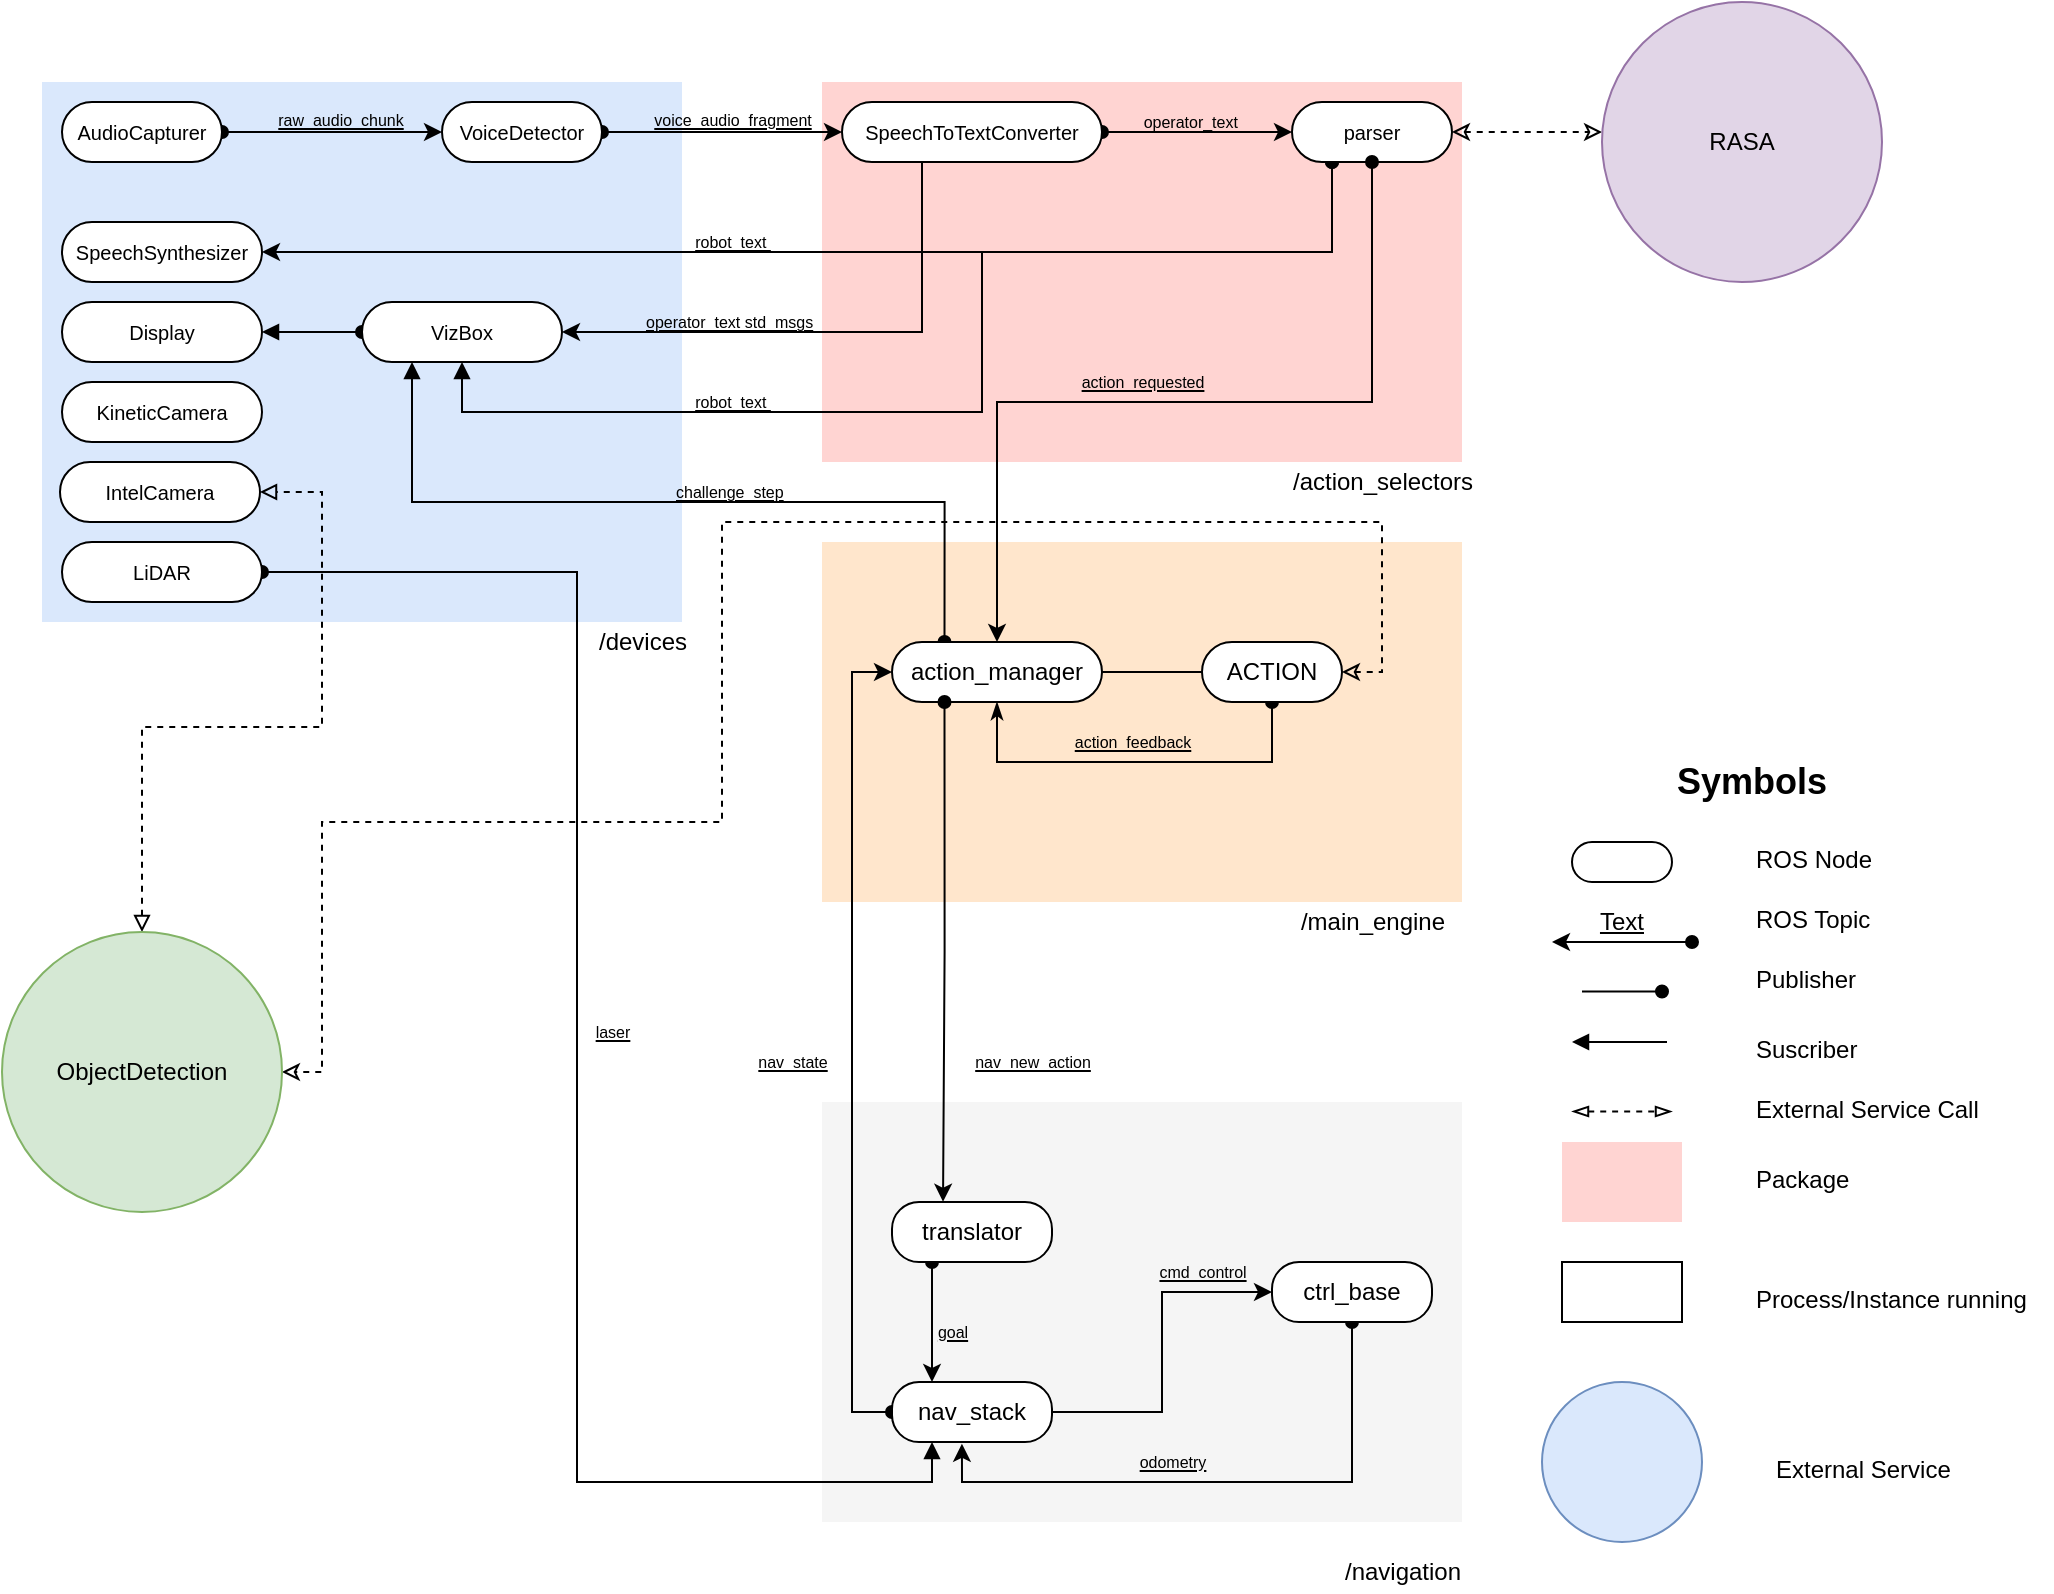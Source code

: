 <mxfile version="12.7.4" type="github">
  <diagram id="94LBQQwzL-lMHzVEOpgl" name="Page-1">
    <mxGraphModel dx="1468" dy="775" grid="1" gridSize="10" guides="1" tooltips="1" connect="1" arrows="1" fold="1" page="1" pageScale="1" pageWidth="1600" pageHeight="900" math="0" shadow="0">
      <root>
        <mxCell id="0" />
        <mxCell id="1" parent="0" />
        <mxCell id="XR8POZJkZjw1KcHef3Ur-4" value="&lt;h2&gt;Symbols&lt;/h2&gt;" style="text;html=1;strokeColor=none;fillColor=none;align=center;verticalAlign=middle;whiteSpace=wrap;rounded=0;" parent="1" vertex="1">
          <mxGeometry x="895" y="400" width="40" height="20" as="geometry" />
        </mxCell>
        <mxCell id="XR8POZJkZjw1KcHef3Ur-6" value="" style="rounded=1;whiteSpace=wrap;html=1;arcSize=50;" parent="1" vertex="1">
          <mxGeometry x="825" y="440" width="50" height="20" as="geometry" />
        </mxCell>
        <mxCell id="XR8POZJkZjw1KcHef3Ur-7" value="ROS Node" style="text;html=1;" parent="1" vertex="1">
          <mxGeometry x="915" y="435" width="80" height="30" as="geometry" />
        </mxCell>
        <mxCell id="XR8POZJkZjw1KcHef3Ur-9" value="&lt;u&gt;Text&lt;/u&gt;" style="text;html=1;strokeColor=none;fillColor=none;align=center;verticalAlign=middle;whiteSpace=wrap;rounded=0;" parent="1" vertex="1">
          <mxGeometry x="830" y="470" width="40" height="20" as="geometry" />
        </mxCell>
        <mxCell id="XR8POZJkZjw1KcHef3Ur-11" value="ROS Topic" style="text;html=1;" parent="1" vertex="1">
          <mxGeometry x="915" y="465" width="80" height="30" as="geometry" />
        </mxCell>
        <mxCell id="XR8POZJkZjw1KcHef3Ur-12" value="" style="endArrow=oval;startArrow=classic;html=1;endFill=1;" parent="1" edge="1">
          <mxGeometry width="50" height="50" relative="1" as="geometry">
            <mxPoint x="815" y="490" as="sourcePoint" />
            <mxPoint x="885" y="490" as="targetPoint" />
          </mxGeometry>
        </mxCell>
        <mxCell id="XR8POZJkZjw1KcHef3Ur-13" value="" style="endArrow=oval;html=1;strokeColor=#000000;endFill=1;" parent="1" edge="1">
          <mxGeometry width="50" height="50" relative="1" as="geometry">
            <mxPoint x="830" y="514.76" as="sourcePoint" />
            <mxPoint x="870" y="514.76" as="targetPoint" />
          </mxGeometry>
        </mxCell>
        <mxCell id="XR8POZJkZjw1KcHef3Ur-14" value="Publisher" style="text;html=1;" parent="1" vertex="1">
          <mxGeometry x="915" y="495" width="80" height="30" as="geometry" />
        </mxCell>
        <mxCell id="XR8POZJkZjw1KcHef3Ur-15" value="" style="endArrow=block;html=1;strokeColor=#000000;endFill=1;" parent="1" edge="1">
          <mxGeometry width="50" height="50" relative="1" as="geometry">
            <mxPoint x="872.5" y="540" as="sourcePoint" />
            <mxPoint x="825" y="540" as="targetPoint" />
            <Array as="points">
              <mxPoint x="867.5" y="540" />
            </Array>
          </mxGeometry>
        </mxCell>
        <mxCell id="XR8POZJkZjw1KcHef3Ur-16" value="Suscriber" style="text;html=1;" parent="1" vertex="1">
          <mxGeometry x="915" y="530" width="80" height="30" as="geometry" />
        </mxCell>
        <mxCell id="XR8POZJkZjw1KcHef3Ur-19" value="" style="endArrow=blockThin;startArrow=blockThin;html=1;dashed=1;strokeColor=#000000;endFill=0;startFill=0;" parent="1" edge="1">
          <mxGeometry width="50" height="50" relative="1" as="geometry">
            <mxPoint x="825" y="574.76" as="sourcePoint" />
            <mxPoint x="875" y="574.76" as="targetPoint" />
            <Array as="points">
              <mxPoint x="845" y="574.76" />
            </Array>
          </mxGeometry>
        </mxCell>
        <mxCell id="XR8POZJkZjw1KcHef3Ur-20" value="External Service Call" style="text;html=1;" parent="1" vertex="1">
          <mxGeometry x="915" y="560" width="120" height="30" as="geometry" />
        </mxCell>
        <mxCell id="MP0pOOuwlxTQmslvQRZY-1" value="" style="rounded=0;whiteSpace=wrap;html=1;fillColor=#FFD4D2;strokeColor=none;" parent="1" vertex="1">
          <mxGeometry x="820" y="590" width="60" height="40" as="geometry" />
        </mxCell>
        <mxCell id="MP0pOOuwlxTQmslvQRZY-2" value="Package" style="text;html=1;" parent="1" vertex="1">
          <mxGeometry x="915" y="595" width="120" height="30" as="geometry" />
        </mxCell>
        <mxCell id="MP0pOOuwlxTQmslvQRZY-3" value="" style="rounded=0;whiteSpace=wrap;html=1;" parent="1" vertex="1">
          <mxGeometry x="820" y="650" width="60" height="30" as="geometry" />
        </mxCell>
        <mxCell id="MP0pOOuwlxTQmslvQRZY-4" value="Process/Instance running" style="text;html=1;" parent="1" vertex="1">
          <mxGeometry x="915" y="655" width="140" height="20" as="geometry" />
        </mxCell>
        <mxCell id="MP0pOOuwlxTQmslvQRZY-5" value="" style="rounded=0;whiteSpace=wrap;html=1;fillColor=#FFD4D2;strokeColor=none;" parent="1" vertex="1">
          <mxGeometry x="450" y="60" width="320" height="190" as="geometry" />
        </mxCell>
        <mxCell id="MP0pOOuwlxTQmslvQRZY-6" value="" style="rounded=0;whiteSpace=wrap;html=1;fillColor=#dae8fc;strokeColor=none;" parent="1" vertex="1">
          <mxGeometry x="60" y="60" width="320" height="270" as="geometry" />
        </mxCell>
        <mxCell id="MP0pOOuwlxTQmslvQRZY-7" value="/devices" style="text;html=1;align=center;verticalAlign=middle;resizable=0;points=[];autosize=1;" parent="1" vertex="1">
          <mxGeometry x="330" y="330" width="60" height="20" as="geometry" />
        </mxCell>
        <mxCell id="MP0pOOuwlxTQmslvQRZY-8" value="/action_selectors" style="text;html=1;align=center;verticalAlign=middle;resizable=0;points=[];autosize=1;" parent="1" vertex="1">
          <mxGeometry x="675" y="250" width="110" height="20" as="geometry" />
        </mxCell>
        <mxCell id="MP0pOOuwlxTQmslvQRZY-15" value="&lt;span style=&quot;font-size: 7px&quot;&gt;&lt;u&gt;&lt;br&gt;&lt;/u&gt;&lt;/span&gt;" style="edgeStyle=orthogonalEdgeStyle;rounded=0;orthogonalLoop=1;jettySize=auto;html=1;entryX=0;entryY=0.5;entryDx=0;entryDy=0;startArrow=oval;startFill=1;exitX=1;exitY=0.5;exitDx=0;exitDy=0;" parent="1" source="MP0pOOuwlxTQmslvQRZY-11" target="MP0pOOuwlxTQmslvQRZY-12" edge="1">
          <mxGeometry relative="1" as="geometry">
            <mxPoint x="160" y="85" as="sourcePoint" />
          </mxGeometry>
        </mxCell>
        <mxCell id="MP0pOOuwlxTQmslvQRZY-11" value="&lt;font style=&quot;font-size: 10px&quot;&gt;AudioCapturer&lt;/font&gt;" style="rounded=1;whiteSpace=wrap;html=1;arcSize=50;" parent="1" vertex="1">
          <mxGeometry x="70" y="70" width="80" height="30" as="geometry" />
        </mxCell>
        <mxCell id="MP0pOOuwlxTQmslvQRZY-19" style="edgeStyle=orthogonalEdgeStyle;rounded=0;orthogonalLoop=1;jettySize=auto;html=1;exitX=1;exitY=0.5;exitDx=0;exitDy=0;entryX=0;entryY=0.5;entryDx=0;entryDy=0;startArrow=oval;startFill=1;fontSize=8;" parent="1" source="MP0pOOuwlxTQmslvQRZY-12" target="MP0pOOuwlxTQmslvQRZY-18" edge="1">
          <mxGeometry relative="1" as="geometry" />
        </mxCell>
        <mxCell id="MP0pOOuwlxTQmslvQRZY-12" value="&lt;font style=&quot;font-size: 10px&quot;&gt;VoiceDetector&lt;/font&gt;" style="rounded=1;whiteSpace=wrap;html=1;arcSize=50;" parent="1" vertex="1">
          <mxGeometry x="260" y="70" width="80" height="30" as="geometry" />
        </mxCell>
        <mxCell id="MP0pOOuwlxTQmslvQRZY-16" value="&lt;u&gt;raw_audio_chunk&lt;/u&gt;" style="text;html=1;align=center;verticalAlign=middle;resizable=0;points=[];autosize=1;fontSize=8;" parent="1" vertex="1">
          <mxGeometry x="169" y="69" width="80" height="20" as="geometry" />
        </mxCell>
        <mxCell id="MP0pOOuwlxTQmslvQRZY-22" style="edgeStyle=orthogonalEdgeStyle;rounded=0;orthogonalLoop=1;jettySize=auto;html=1;exitX=1;exitY=0.5;exitDx=0;exitDy=0;entryX=0;entryY=0.5;entryDx=0;entryDy=0;startArrow=oval;startFill=1;fontSize=8;" parent="1" source="MP0pOOuwlxTQmslvQRZY-18" target="MP0pOOuwlxTQmslvQRZY-21" edge="1">
          <mxGeometry relative="1" as="geometry" />
        </mxCell>
        <mxCell id="jPsFwfc04ZsTjxbu6_aR-5" style="edgeStyle=orthogonalEdgeStyle;rounded=0;orthogonalLoop=1;jettySize=auto;html=1;exitX=0.5;exitY=1;exitDx=0;exitDy=0;entryX=1;entryY=0.5;entryDx=0;entryDy=0;" edge="1" parent="1" source="MP0pOOuwlxTQmslvQRZY-18" target="jPsFwfc04ZsTjxbu6_aR-3">
          <mxGeometry relative="1" as="geometry">
            <Array as="points">
              <mxPoint x="500" y="100" />
              <mxPoint x="500" y="185" />
            </Array>
          </mxGeometry>
        </mxCell>
        <mxCell id="MP0pOOuwlxTQmslvQRZY-18" value="&lt;font style=&quot;font-size: 10px&quot;&gt;SpeechToTextConverter&lt;/font&gt;" style="rounded=1;whiteSpace=wrap;html=1;arcSize=50;" parent="1" vertex="1">
          <mxGeometry x="460" y="70" width="130" height="30" as="geometry" />
        </mxCell>
        <mxCell id="MP0pOOuwlxTQmslvQRZY-20" value="&lt;u&gt;voice_audio_fragment&lt;/u&gt;" style="text;html=1;align=center;verticalAlign=middle;resizable=0;points=[];autosize=1;fontSize=8;" parent="1" vertex="1">
          <mxGeometry x="360" y="69" width="90" height="20" as="geometry" />
        </mxCell>
        <mxCell id="WmEWK4hZ4REN07djJZJH-21" style="edgeStyle=orthogonalEdgeStyle;rounded=0;orthogonalLoop=1;jettySize=auto;html=1;exitX=1;exitY=0.5;exitDx=0;exitDy=0;dashed=1;startArrow=classic;startFill=0;endArrow=classic;endFill=0;" parent="1" source="MP0pOOuwlxTQmslvQRZY-21" edge="1">
          <mxGeometry relative="1" as="geometry">
            <mxPoint x="840" y="85" as="targetPoint" />
          </mxGeometry>
        </mxCell>
        <mxCell id="WmEWK4hZ4REN07djJZJH-24" style="edgeStyle=orthogonalEdgeStyle;rounded=0;orthogonalLoop=1;jettySize=auto;html=1;exitX=0.25;exitY=1;exitDx=0;exitDy=0;entryX=1;entryY=0.5;entryDx=0;entryDy=0;startArrow=oval;startFill=1;endArrow=classic;endFill=1;" parent="1" source="MP0pOOuwlxTQmslvQRZY-21" target="WmEWK4hZ4REN07djJZJH-23" edge="1">
          <mxGeometry relative="1" as="geometry">
            <Array as="points">
              <mxPoint x="705" y="145" />
            </Array>
          </mxGeometry>
        </mxCell>
        <mxCell id="jPsFwfc04ZsTjxbu6_aR-8" value="&lt;br&gt;" style="text;html=1;align=center;verticalAlign=middle;resizable=0;points=[];labelBackgroundColor=#ffffff;" vertex="1" connectable="0" parent="WmEWK4hZ4REN07djJZJH-24">
          <mxGeometry x="0.517" y="2" relative="1" as="geometry">
            <mxPoint as="offset" />
          </mxGeometry>
        </mxCell>
        <mxCell id="jPsFwfc04ZsTjxbu6_aR-10" style="edgeStyle=orthogonalEdgeStyle;rounded=0;orthogonalLoop=1;jettySize=auto;html=1;exitX=0.25;exitY=1;exitDx=0;exitDy=0;entryX=0.5;entryY=1;entryDx=0;entryDy=0;startArrow=oval;startFill=1;endArrow=block;endFill=1;" edge="1" parent="1" source="MP0pOOuwlxTQmslvQRZY-21" target="jPsFwfc04ZsTjxbu6_aR-3">
          <mxGeometry relative="1" as="geometry">
            <mxPoint x="705" y="105" as="sourcePoint" />
            <mxPoint x="270" y="205" as="targetPoint" />
            <Array as="points">
              <mxPoint x="705" y="145" />
              <mxPoint x="530" y="145" />
              <mxPoint x="530" y="225" />
              <mxPoint x="270" y="225" />
            </Array>
          </mxGeometry>
        </mxCell>
        <mxCell id="MP0pOOuwlxTQmslvQRZY-21" value="&lt;font style=&quot;font-size: 10px&quot;&gt;parser&lt;/font&gt;" style="rounded=1;whiteSpace=wrap;html=1;arcSize=50;" parent="1" vertex="1">
          <mxGeometry x="685" y="70" width="80" height="30" as="geometry" />
        </mxCell>
        <mxCell id="MP0pOOuwlxTQmslvQRZY-23" value="&lt;span style=&quot;text-align: left&quot;&gt;operator_text&amp;nbsp;&lt;/span&gt;" style="text;html=1;align=center;verticalAlign=middle;resizable=0;points=[];autosize=1;fontSize=8;" parent="1" vertex="1">
          <mxGeometry x="605" y="70" width="60" height="20" as="geometry" />
        </mxCell>
        <mxCell id="WmEWK4hZ4REN07djJZJH-3" value="" style="ellipse;whiteSpace=wrap;html=1;aspect=fixed;fillColor=#dae8fc;strokeColor=#6c8ebf;" parent="1" vertex="1">
          <mxGeometry x="810" y="710" width="80" height="80" as="geometry" />
        </mxCell>
        <mxCell id="WmEWK4hZ4REN07djJZJH-4" value="External Service" style="text;html=1;" parent="1" vertex="1">
          <mxGeometry x="925" y="740" width="140" height="20" as="geometry" />
        </mxCell>
        <mxCell id="WmEWK4hZ4REN07djJZJH-6" value="" style="rounded=0;whiteSpace=wrap;html=1;fillColor=#FFE6CC;strokeColor=none;" parent="1" vertex="1">
          <mxGeometry x="450" y="290" width="320" height="180" as="geometry" />
        </mxCell>
        <mxCell id="WmEWK4hZ4REN07djJZJH-7" value="/main_engine" style="text;html=1;align=center;verticalAlign=middle;resizable=0;points=[];autosize=1;" parent="1" vertex="1">
          <mxGeometry x="680" y="470" width="90" height="20" as="geometry" />
        </mxCell>
        <mxCell id="WmEWK4hZ4REN07djJZJH-13" style="edgeStyle=orthogonalEdgeStyle;rounded=0;orthogonalLoop=1;jettySize=auto;html=1;exitX=1;exitY=0.5;exitDx=0;exitDy=0;entryX=0;entryY=0.5;entryDx=0;entryDy=0;startArrow=none;startFill=0;endArrow=none;endFill=0;" parent="1" source="WmEWK4hZ4REN07djJZJH-9" target="WmEWK4hZ4REN07djJZJH-12" edge="1">
          <mxGeometry relative="1" as="geometry" />
        </mxCell>
        <mxCell id="jPsFwfc04ZsTjxbu6_aR-13" style="edgeStyle=orthogonalEdgeStyle;rounded=0;orthogonalLoop=1;jettySize=auto;html=1;exitX=0.25;exitY=0;exitDx=0;exitDy=0;entryX=0.25;entryY=1;entryDx=0;entryDy=0;startArrow=oval;startFill=1;endArrow=block;endFill=1;" edge="1" parent="1" source="WmEWK4hZ4REN07djJZJH-9" target="jPsFwfc04ZsTjxbu6_aR-3">
          <mxGeometry relative="1" as="geometry" />
        </mxCell>
        <mxCell id="WmEWK4hZ4REN07djJZJH-9" value="action_manager" style="rounded=1;whiteSpace=wrap;html=1;arcSize=50;" parent="1" vertex="1">
          <mxGeometry x="485" y="340" width="105" height="30" as="geometry" />
        </mxCell>
        <mxCell id="WmEWK4hZ4REN07djJZJH-11" value="&lt;u&gt;action_requested&lt;/u&gt;" style="text;html=1;align=center;verticalAlign=middle;resizable=0;points=[];autosize=1;fontSize=8;" parent="1" vertex="1">
          <mxGeometry x="570" y="200" width="80" height="20" as="geometry" />
        </mxCell>
        <mxCell id="WmEWK4hZ4REN07djJZJH-10" style="edgeStyle=orthogonalEdgeStyle;rounded=0;orthogonalLoop=1;jettySize=auto;html=1;exitX=0.5;exitY=1;exitDx=0;exitDy=0;entryX=0.5;entryY=0;entryDx=0;entryDy=0;startArrow=oval;startFill=1;" parent="1" source="MP0pOOuwlxTQmslvQRZY-21" target="WmEWK4hZ4REN07djJZJH-9" edge="1">
          <mxGeometry relative="1" as="geometry">
            <mxPoint x="525" y="270" as="targetPoint" />
          </mxGeometry>
        </mxCell>
        <mxCell id="WmEWK4hZ4REN07djJZJH-16" style="edgeStyle=orthogonalEdgeStyle;rounded=0;orthogonalLoop=1;jettySize=auto;html=1;exitX=0.5;exitY=1;exitDx=0;exitDy=0;startArrow=oval;startFill=1;endArrow=classicThin;endFill=1;entryX=0.5;entryY=1;entryDx=0;entryDy=0;" parent="1" source="WmEWK4hZ4REN07djJZJH-12" target="WmEWK4hZ4REN07djJZJH-9" edge="1">
          <mxGeometry relative="1" as="geometry">
            <mxPoint x="635" y="415" as="targetPoint" />
            <Array as="points">
              <mxPoint x="675" y="400" />
              <mxPoint x="538" y="400" />
            </Array>
          </mxGeometry>
        </mxCell>
        <mxCell id="WmEWK4hZ4REN07djJZJH-20" style="edgeStyle=orthogonalEdgeStyle;rounded=0;orthogonalLoop=1;jettySize=auto;html=1;exitX=1;exitY=0.5;exitDx=0;exitDy=0;entryX=1;entryY=0.5;entryDx=0;entryDy=0;dashed=1;startArrow=classic;startFill=0;endArrow=classic;endFill=0;" parent="1" source="WmEWK4hZ4REN07djJZJH-12" target="GGWyz4GfuDc73sVmmwa9-19" edge="1">
          <mxGeometry relative="1" as="geometry">
            <Array as="points">
              <mxPoint x="730" y="355" />
              <mxPoint x="730" y="280" />
              <mxPoint x="400" y="280" />
              <mxPoint x="400" y="430" />
              <mxPoint x="200" y="430" />
              <mxPoint x="200" y="555" />
            </Array>
            <mxPoint x="940" y="355" as="targetPoint" />
          </mxGeometry>
        </mxCell>
        <mxCell id="WmEWK4hZ4REN07djJZJH-12" value="ACTION" style="rounded=1;whiteSpace=wrap;html=1;arcSize=50;" parent="1" vertex="1">
          <mxGeometry x="640" y="340" width="70" height="30" as="geometry" />
        </mxCell>
        <mxCell id="WmEWK4hZ4REN07djJZJH-18" value="&lt;u&gt;action_feedback&lt;/u&gt;" style="text;html=1;align=center;verticalAlign=middle;resizable=0;points=[];autosize=1;fontSize=8;" parent="1" vertex="1">
          <mxGeometry x="570" y="380" width="70" height="20" as="geometry" />
        </mxCell>
        <mxCell id="WmEWK4hZ4REN07djJZJH-22" value="RASA" style="ellipse;whiteSpace=wrap;html=1;aspect=fixed;fillColor=#e1d5e7;strokeColor=#9673a6;" parent="1" vertex="1">
          <mxGeometry x="840" y="20" width="140" height="140" as="geometry" />
        </mxCell>
        <mxCell id="WmEWK4hZ4REN07djJZJH-23" value="&lt;font style=&quot;font-size: 10px&quot;&gt;SpeechSynthesizer&lt;/font&gt;" style="rounded=1;whiteSpace=wrap;html=1;arcSize=50;" parent="1" vertex="1">
          <mxGeometry x="70" y="130" width="100" height="30" as="geometry" />
        </mxCell>
        <mxCell id="WmEWK4hZ4REN07djJZJH-25" value="&lt;u&gt;robot_text&amp;nbsp;&lt;/u&gt;" style="text;html=1;align=center;verticalAlign=middle;resizable=0;points=[];autosize=1;fontSize=8;" parent="1" vertex="1">
          <mxGeometry x="380" y="130" width="50" height="20" as="geometry" />
        </mxCell>
        <mxCell id="GGWyz4GfuDc73sVmmwa9-1" value="&lt;span style=&quot;font-size: 10px&quot;&gt;IntelCamera&lt;/span&gt;" style="rounded=1;whiteSpace=wrap;html=1;arcSize=50;" parent="1" vertex="1">
          <mxGeometry x="69" y="250" width="100" height="30" as="geometry" />
        </mxCell>
        <mxCell id="GGWyz4GfuDc73sVmmwa9-2" value="&lt;span style=&quot;font-size: 10px&quot;&gt;KineticCamera&lt;/span&gt;" style="rounded=1;whiteSpace=wrap;html=1;arcSize=50;" parent="1" vertex="1">
          <mxGeometry x="70" y="210" width="100" height="30" as="geometry" />
        </mxCell>
        <mxCell id="GGWyz4GfuDc73sVmmwa9-3" value="" style="rounded=0;whiteSpace=wrap;html=1;fillColor=#f5f5f5;strokeColor=none;fontColor=#333333;" parent="1" vertex="1">
          <mxGeometry x="450" y="570" width="320" height="210" as="geometry" />
        </mxCell>
        <mxCell id="GGWyz4GfuDc73sVmmwa9-4" value="/navigation" style="text;html=1;align=center;verticalAlign=middle;resizable=0;points=[];autosize=1;" parent="1" vertex="1">
          <mxGeometry x="705" y="795" width="70" height="20" as="geometry" />
        </mxCell>
        <mxCell id="GGWyz4GfuDc73sVmmwa9-7" style="edgeStyle=orthogonalEdgeStyle;rounded=0;orthogonalLoop=1;jettySize=auto;html=1;exitX=1;exitY=0.5;exitDx=0;exitDy=0;entryX=0;entryY=0.5;entryDx=0;entryDy=0;" parent="1" source="GGWyz4GfuDc73sVmmwa9-5" target="GGWyz4GfuDc73sVmmwa9-6" edge="1">
          <mxGeometry relative="1" as="geometry" />
        </mxCell>
        <mxCell id="GGWyz4GfuDc73sVmmwa9-11" style="edgeStyle=orthogonalEdgeStyle;rounded=0;orthogonalLoop=1;jettySize=auto;html=1;exitX=0;exitY=0.5;exitDx=0;exitDy=0;entryX=0;entryY=0.5;entryDx=0;entryDy=0;startArrow=oval;startFill=1;" parent="1" source="GGWyz4GfuDc73sVmmwa9-5" target="WmEWK4hZ4REN07djJZJH-9" edge="1">
          <mxGeometry relative="1" as="geometry" />
        </mxCell>
        <mxCell id="GGWyz4GfuDc73sVmmwa9-5" value="nav_stack" style="rounded=1;whiteSpace=wrap;html=1;arcSize=45;" parent="1" vertex="1">
          <mxGeometry x="485" y="710" width="80" height="30" as="geometry" />
        </mxCell>
        <mxCell id="GGWyz4GfuDc73sVmmwa9-16" style="edgeStyle=orthogonalEdgeStyle;rounded=0;orthogonalLoop=1;jettySize=auto;html=1;exitX=0.5;exitY=1;exitDx=0;exitDy=0;entryX=0.437;entryY=1.03;entryDx=0;entryDy=0;entryPerimeter=0;startArrow=oval;startFill=1;" parent="1" source="GGWyz4GfuDc73sVmmwa9-6" target="GGWyz4GfuDc73sVmmwa9-5" edge="1">
          <mxGeometry relative="1" as="geometry" />
        </mxCell>
        <mxCell id="GGWyz4GfuDc73sVmmwa9-6" value="ctrl_base" style="rounded=1;whiteSpace=wrap;html=1;arcSize=45;" parent="1" vertex="1">
          <mxGeometry x="675" y="650" width="80" height="30" as="geometry" />
        </mxCell>
        <mxCell id="GGWyz4GfuDc73sVmmwa9-8" value="&lt;u&gt;cmd_control&lt;br&gt;&lt;/u&gt;" style="text;html=1;align=center;verticalAlign=middle;resizable=0;points=[];autosize=1;fontSize=8;" parent="1" vertex="1">
          <mxGeometry x="610" y="645" width="60" height="20" as="geometry" />
        </mxCell>
        <mxCell id="GGWyz4GfuDc73sVmmwa9-10" value="&lt;u&gt;nav_new_action&lt;/u&gt;" style="text;html=1;align=center;verticalAlign=middle;resizable=0;points=[];autosize=1;fontSize=8;" parent="1" vertex="1">
          <mxGeometry x="520" y="540" width="70" height="20" as="geometry" />
        </mxCell>
        <mxCell id="GGWyz4GfuDc73sVmmwa9-12" value="&lt;u&gt;nav_state&lt;/u&gt;" style="text;html=1;align=center;verticalAlign=middle;resizable=0;points=[];autosize=1;fontSize=8;" parent="1" vertex="1">
          <mxGeometry x="410" y="540" width="50" height="20" as="geometry" />
        </mxCell>
        <mxCell id="GGWyz4GfuDc73sVmmwa9-15" style="edgeStyle=orthogonalEdgeStyle;rounded=0;orthogonalLoop=1;jettySize=auto;html=1;exitX=0.25;exitY=1;exitDx=0;exitDy=0;entryX=0.25;entryY=0;entryDx=0;entryDy=0;startArrow=oval;startFill=1;" parent="1" source="GGWyz4GfuDc73sVmmwa9-13" target="GGWyz4GfuDc73sVmmwa9-5" edge="1">
          <mxGeometry relative="1" as="geometry" />
        </mxCell>
        <mxCell id="GGWyz4GfuDc73sVmmwa9-13" value="translator" style="rounded=1;whiteSpace=wrap;html=1;arcSize=45;" parent="1" vertex="1">
          <mxGeometry x="485" y="620" width="80" height="30" as="geometry" />
        </mxCell>
        <mxCell id="GGWyz4GfuDc73sVmmwa9-14" style="edgeStyle=orthogonalEdgeStyle;rounded=0;orthogonalLoop=1;jettySize=auto;html=1;exitX=0.25;exitY=1;exitDx=0;exitDy=0;entryX=0.319;entryY=-0.004;entryDx=0;entryDy=0;entryPerimeter=0;startArrow=oval;startFill=1;" parent="1" source="WmEWK4hZ4REN07djJZJH-9" target="GGWyz4GfuDc73sVmmwa9-13" edge="1">
          <mxGeometry relative="1" as="geometry">
            <Array as="points">
              <mxPoint x="511" y="495" />
              <mxPoint x="511" y="495" />
            </Array>
          </mxGeometry>
        </mxCell>
        <mxCell id="GGWyz4GfuDc73sVmmwa9-17" value="&lt;u&gt;odometry&lt;br&gt;&lt;/u&gt;" style="text;html=1;align=center;verticalAlign=middle;resizable=0;points=[];autosize=1;fontSize=8;" parent="1" vertex="1">
          <mxGeometry x="600" y="740" width="50" height="20" as="geometry" />
        </mxCell>
        <mxCell id="GGWyz4GfuDc73sVmmwa9-18" value="&lt;u&gt;goal&lt;br&gt;&lt;/u&gt;" style="text;html=1;align=center;verticalAlign=middle;resizable=0;points=[];autosize=1;fontSize=8;" parent="1" vertex="1">
          <mxGeometry x="500" y="675" width="30" height="20" as="geometry" />
        </mxCell>
        <mxCell id="GGWyz4GfuDc73sVmmwa9-21" style="edgeStyle=orthogonalEdgeStyle;rounded=0;orthogonalLoop=1;jettySize=auto;html=1;exitX=0.5;exitY=0;exitDx=0;exitDy=0;entryX=1;entryY=0.5;entryDx=0;entryDy=0;startArrow=block;startFill=0;dashed=1;endArrow=block;endFill=0;" parent="1" source="GGWyz4GfuDc73sVmmwa9-19" target="GGWyz4GfuDc73sVmmwa9-1" edge="1">
          <mxGeometry relative="1" as="geometry" />
        </mxCell>
        <mxCell id="GGWyz4GfuDc73sVmmwa9-19" value="ObjectDetection" style="ellipse;whiteSpace=wrap;html=1;aspect=fixed;fillColor=#d5e8d4;strokeColor=#82b366;" parent="1" vertex="1">
          <mxGeometry x="40" y="485" width="140" height="140" as="geometry" />
        </mxCell>
        <mxCell id="jPsFwfc04ZsTjxbu6_aR-2" value="&lt;span style=&quot;font-size: 10px&quot;&gt;Display&lt;/span&gt;" style="rounded=1;whiteSpace=wrap;html=1;arcSize=50;" vertex="1" parent="1">
          <mxGeometry x="70" y="170" width="100" height="30" as="geometry" />
        </mxCell>
        <mxCell id="jPsFwfc04ZsTjxbu6_aR-12" style="edgeStyle=orthogonalEdgeStyle;rounded=0;orthogonalLoop=1;jettySize=auto;html=1;exitX=0;exitY=0.5;exitDx=0;exitDy=0;entryX=1;entryY=0.5;entryDx=0;entryDy=0;startArrow=oval;startFill=1;endArrow=block;endFill=1;" edge="1" parent="1" source="jPsFwfc04ZsTjxbu6_aR-3" target="jPsFwfc04ZsTjxbu6_aR-2">
          <mxGeometry relative="1" as="geometry" />
        </mxCell>
        <mxCell id="jPsFwfc04ZsTjxbu6_aR-3" value="&lt;span style=&quot;font-size: 10px&quot;&gt;VizBox&lt;/span&gt;" style="rounded=1;whiteSpace=wrap;html=1;arcSize=50;" vertex="1" parent="1">
          <mxGeometry x="220" y="170" width="100" height="30" as="geometry" />
        </mxCell>
        <mxCell id="jPsFwfc04ZsTjxbu6_aR-4" value="&lt;font style=&quot;font-size: 8px&quot;&gt;&lt;u&gt;operator_text std_msgs&lt;br&gt;&lt;/u&gt;&lt;br&gt;&lt;/font&gt;" style="text;html=1;" vertex="1" parent="1">
          <mxGeometry x="360" y="165" width="190" height="30" as="geometry" />
        </mxCell>
        <mxCell id="jPsFwfc04ZsTjxbu6_aR-11" value="&lt;u&gt;robot_text&amp;nbsp;&lt;/u&gt;" style="text;html=1;align=center;verticalAlign=middle;resizable=0;points=[];autosize=1;fontSize=8;" vertex="1" parent="1">
          <mxGeometry x="380" y="210" width="50" height="20" as="geometry" />
        </mxCell>
        <mxCell id="jPsFwfc04ZsTjxbu6_aR-15" value="&lt;font style=&quot;font-size: 8px&quot;&gt;&lt;u&gt;challenge_step&lt;/u&gt;&lt;/font&gt;" style="text;html=1;" vertex="1" parent="1">
          <mxGeometry x="375" y="250" width="110" height="30" as="geometry" />
        </mxCell>
        <mxCell id="jPsFwfc04ZsTjxbu6_aR-17" style="edgeStyle=orthogonalEdgeStyle;rounded=0;orthogonalLoop=1;jettySize=auto;html=1;exitX=1;exitY=0.5;exitDx=0;exitDy=0;entryX=0.25;entryY=1;entryDx=0;entryDy=0;startArrow=oval;startFill=1;endArrow=block;endFill=1;" edge="1" parent="1" source="jPsFwfc04ZsTjxbu6_aR-16" target="GGWyz4GfuDc73sVmmwa9-5">
          <mxGeometry relative="1" as="geometry" />
        </mxCell>
        <mxCell id="jPsFwfc04ZsTjxbu6_aR-16" value="&lt;span style=&quot;font-size: 10px&quot;&gt;LiDAR&lt;/span&gt;" style="rounded=1;whiteSpace=wrap;html=1;arcSize=50;" vertex="1" parent="1">
          <mxGeometry x="70" y="290" width="100" height="30" as="geometry" />
        </mxCell>
        <mxCell id="jPsFwfc04ZsTjxbu6_aR-18" value="&lt;u&gt;laser&lt;/u&gt;" style="text;html=1;align=center;verticalAlign=middle;resizable=0;points=[];autosize=1;fontSize=8;" vertex="1" parent="1">
          <mxGeometry x="330" y="525" width="30" height="20" as="geometry" />
        </mxCell>
      </root>
    </mxGraphModel>
  </diagram>
</mxfile>
